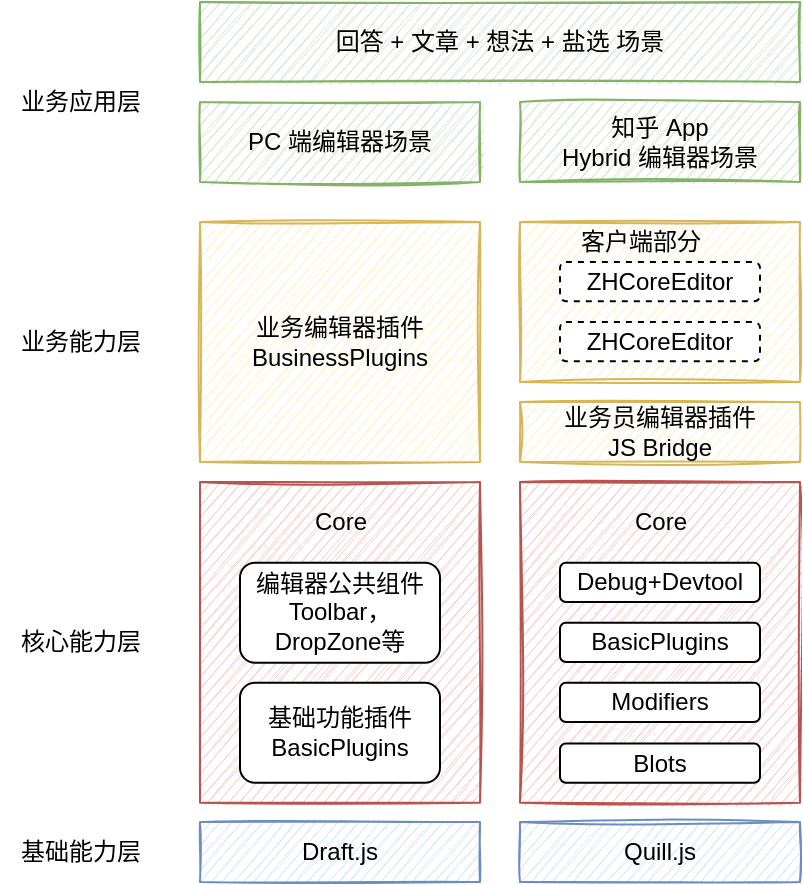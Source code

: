 <mxfile version="16.6.3" type="github">
  <diagram id="I1e0mJSMegtnOHqLABby" name="第 1 页">
    <mxGraphModel dx="946" dy="511" grid="1" gridSize="10" guides="1" tooltips="1" connect="1" arrows="1" fold="1" page="1" pageScale="1" pageWidth="827" pageHeight="1169" math="0" shadow="0">
      <root>
        <mxCell id="0" />
        <mxCell id="1" parent="0" />
        <mxCell id="qnXkBcY3rUYAVOjupVph-14" value="" style="rounded=0;whiteSpace=wrap;html=1;sketch=1;fillColor=#f8cecc;strokeColor=#b85450;" vertex="1" parent="1">
          <mxGeometry x="230" y="310" width="140" height="160.38" as="geometry" />
        </mxCell>
        <mxCell id="qnXkBcY3rUYAVOjupVph-15" value="Core" style="text;html=1;align=center;verticalAlign=middle;resizable=0;points=[];autosize=1;strokeColor=none;fillColor=none;" vertex="1" parent="1">
          <mxGeometry x="280" y="320.38" width="40" height="20" as="geometry" />
        </mxCell>
        <mxCell id="qnXkBcY3rUYAVOjupVph-16" value="编辑器公共组件Toolbar，DropZone等" style="rounded=1;whiteSpace=wrap;html=1;sketch=0;" vertex="1" parent="1">
          <mxGeometry x="250" y="350.38" width="100" height="50" as="geometry" />
        </mxCell>
        <mxCell id="qnXkBcY3rUYAVOjupVph-17" value="基础功能插件&lt;br&gt;BasicPlugins" style="rounded=1;whiteSpace=wrap;html=1;sketch=0;" vertex="1" parent="1">
          <mxGeometry x="250" y="410.38" width="100" height="50" as="geometry" />
        </mxCell>
        <mxCell id="qnXkBcY3rUYAVOjupVph-18" value="" style="rounded=0;whiteSpace=wrap;html=1;sketch=1;fillColor=#f8cecc;strokeColor=#b85450;" vertex="1" parent="1">
          <mxGeometry x="390" y="310" width="140" height="160.38" as="geometry" />
        </mxCell>
        <mxCell id="qnXkBcY3rUYAVOjupVph-19" value="Core" style="text;html=1;align=center;verticalAlign=middle;resizable=0;points=[];autosize=1;strokeColor=none;fillColor=none;" vertex="1" parent="1">
          <mxGeometry x="440" y="320.38" width="40" height="20" as="geometry" />
        </mxCell>
        <mxCell id="qnXkBcY3rUYAVOjupVph-20" value="Debug+Devtool" style="rounded=1;whiteSpace=wrap;html=1;sketch=0;" vertex="1" parent="1">
          <mxGeometry x="410" y="350.38" width="100" height="19.62" as="geometry" />
        </mxCell>
        <mxCell id="qnXkBcY3rUYAVOjupVph-21" value="BasicPlugins" style="rounded=1;whiteSpace=wrap;html=1;sketch=0;" vertex="1" parent="1">
          <mxGeometry x="410" y="380.38" width="100" height="19.62" as="geometry" />
        </mxCell>
        <mxCell id="qnXkBcY3rUYAVOjupVph-23" value="Modifiers" style="rounded=1;whiteSpace=wrap;html=1;sketch=0;" vertex="1" parent="1">
          <mxGeometry x="410" y="410.38" width="100" height="19.62" as="geometry" />
        </mxCell>
        <mxCell id="qnXkBcY3rUYAVOjupVph-24" value="Blots" style="rounded=1;whiteSpace=wrap;html=1;sketch=0;" vertex="1" parent="1">
          <mxGeometry x="410" y="440.76" width="100" height="19.62" as="geometry" />
        </mxCell>
        <mxCell id="qnXkBcY3rUYAVOjupVph-26" value="业务编辑器插件&lt;br&gt;BusinessPlugins" style="rounded=0;whiteSpace=wrap;html=1;sketch=1;fillColor=#fff2cc;strokeColor=#d6b656;" vertex="1" parent="1">
          <mxGeometry x="230" y="180" width="140" height="120" as="geometry" />
        </mxCell>
        <mxCell id="qnXkBcY3rUYAVOjupVph-27" value="" style="rounded=0;whiteSpace=wrap;html=1;sketch=1;fillColor=#fff2cc;strokeColor=#d6b656;" vertex="1" parent="1">
          <mxGeometry x="390" y="180" width="140" height="80" as="geometry" />
        </mxCell>
        <mxCell id="qnXkBcY3rUYAVOjupVph-28" value="客户端部分" style="text;html=1;align=center;verticalAlign=middle;resizable=0;points=[];autosize=1;strokeColor=none;fillColor=none;" vertex="1" parent="1">
          <mxGeometry x="410" y="180" width="80" height="20" as="geometry" />
        </mxCell>
        <mxCell id="qnXkBcY3rUYAVOjupVph-31" value="ZHCoreEditor" style="rounded=1;whiteSpace=wrap;html=1;sketch=0;dashed=1;" vertex="1" parent="1">
          <mxGeometry x="410" y="230" width="100" height="19.62" as="geometry" />
        </mxCell>
        <mxCell id="qnXkBcY3rUYAVOjupVph-32" value="ZHCoreEditor" style="rounded=1;whiteSpace=wrap;html=1;sketch=0;dashed=1;" vertex="1" parent="1">
          <mxGeometry x="410" y="200" width="100" height="19.62" as="geometry" />
        </mxCell>
        <mxCell id="qnXkBcY3rUYAVOjupVph-33" value="业务员编辑器插件&lt;br&gt;JS Bridge" style="rounded=0;whiteSpace=wrap;html=1;sketch=1;fillColor=#fff2cc;strokeColor=#d6b656;" vertex="1" parent="1">
          <mxGeometry x="390" y="270" width="140" height="30" as="geometry" />
        </mxCell>
        <mxCell id="qnXkBcY3rUYAVOjupVph-34" value="Draft.js" style="rounded=0;whiteSpace=wrap;html=1;sketch=1;fillColor=#dae8fc;strokeColor=#6c8ebf;" vertex="1" parent="1">
          <mxGeometry x="230" y="480" width="140" height="30" as="geometry" />
        </mxCell>
        <mxCell id="qnXkBcY3rUYAVOjupVph-35" value="Quill.js" style="rounded=0;whiteSpace=wrap;html=1;sketch=1;fillColor=#dae8fc;strokeColor=#6c8ebf;" vertex="1" parent="1">
          <mxGeometry x="390" y="480" width="140" height="30" as="geometry" />
        </mxCell>
        <mxCell id="qnXkBcY3rUYAVOjupVph-36" value="PC 端编辑器场景" style="rounded=0;whiteSpace=wrap;html=1;sketch=1;fillColor=#d5e8d4;strokeColor=#82b366;" vertex="1" parent="1">
          <mxGeometry x="230" y="120" width="140" height="40" as="geometry" />
        </mxCell>
        <mxCell id="qnXkBcY3rUYAVOjupVph-38" value="知乎 App&lt;br&gt;Hybrid 编辑器场景" style="rounded=0;whiteSpace=wrap;html=1;sketch=1;fillColor=#d5e8d4;strokeColor=#82b366;" vertex="1" parent="1">
          <mxGeometry x="390" y="120" width="140" height="40" as="geometry" />
        </mxCell>
        <mxCell id="qnXkBcY3rUYAVOjupVph-39" value="回答 + 文章 + 想法 + 盐选 场景" style="rounded=0;whiteSpace=wrap;html=1;sketch=1;fillColor=#d5e8d4;strokeColor=#82b366;" vertex="1" parent="1">
          <mxGeometry x="230" y="70" width="300" height="40" as="geometry" />
        </mxCell>
        <mxCell id="qnXkBcY3rUYAVOjupVph-40" value="业务能力层" style="text;html=1;align=center;verticalAlign=middle;resizable=0;points=[];autosize=1;strokeColor=none;fillColor=none;" vertex="1" parent="1">
          <mxGeometry x="130" y="230" width="80" height="20" as="geometry" />
        </mxCell>
        <mxCell id="qnXkBcY3rUYAVOjupVph-41" value="核心能力层" style="text;html=1;align=center;verticalAlign=middle;resizable=0;points=[];autosize=1;strokeColor=none;fillColor=none;" vertex="1" parent="1">
          <mxGeometry x="130" y="380" width="80" height="20" as="geometry" />
        </mxCell>
        <mxCell id="qnXkBcY3rUYAVOjupVph-42" value="基础能力层" style="text;html=1;align=center;verticalAlign=middle;resizable=0;points=[];autosize=1;strokeColor=none;fillColor=none;" vertex="1" parent="1">
          <mxGeometry x="130" y="485" width="80" height="20" as="geometry" />
        </mxCell>
        <mxCell id="qnXkBcY3rUYAVOjupVph-43" value="业务应用层" style="text;html=1;align=center;verticalAlign=middle;resizable=0;points=[];autosize=1;strokeColor=none;fillColor=none;" vertex="1" parent="1">
          <mxGeometry x="130" y="110" width="80" height="20" as="geometry" />
        </mxCell>
      </root>
    </mxGraphModel>
  </diagram>
</mxfile>
